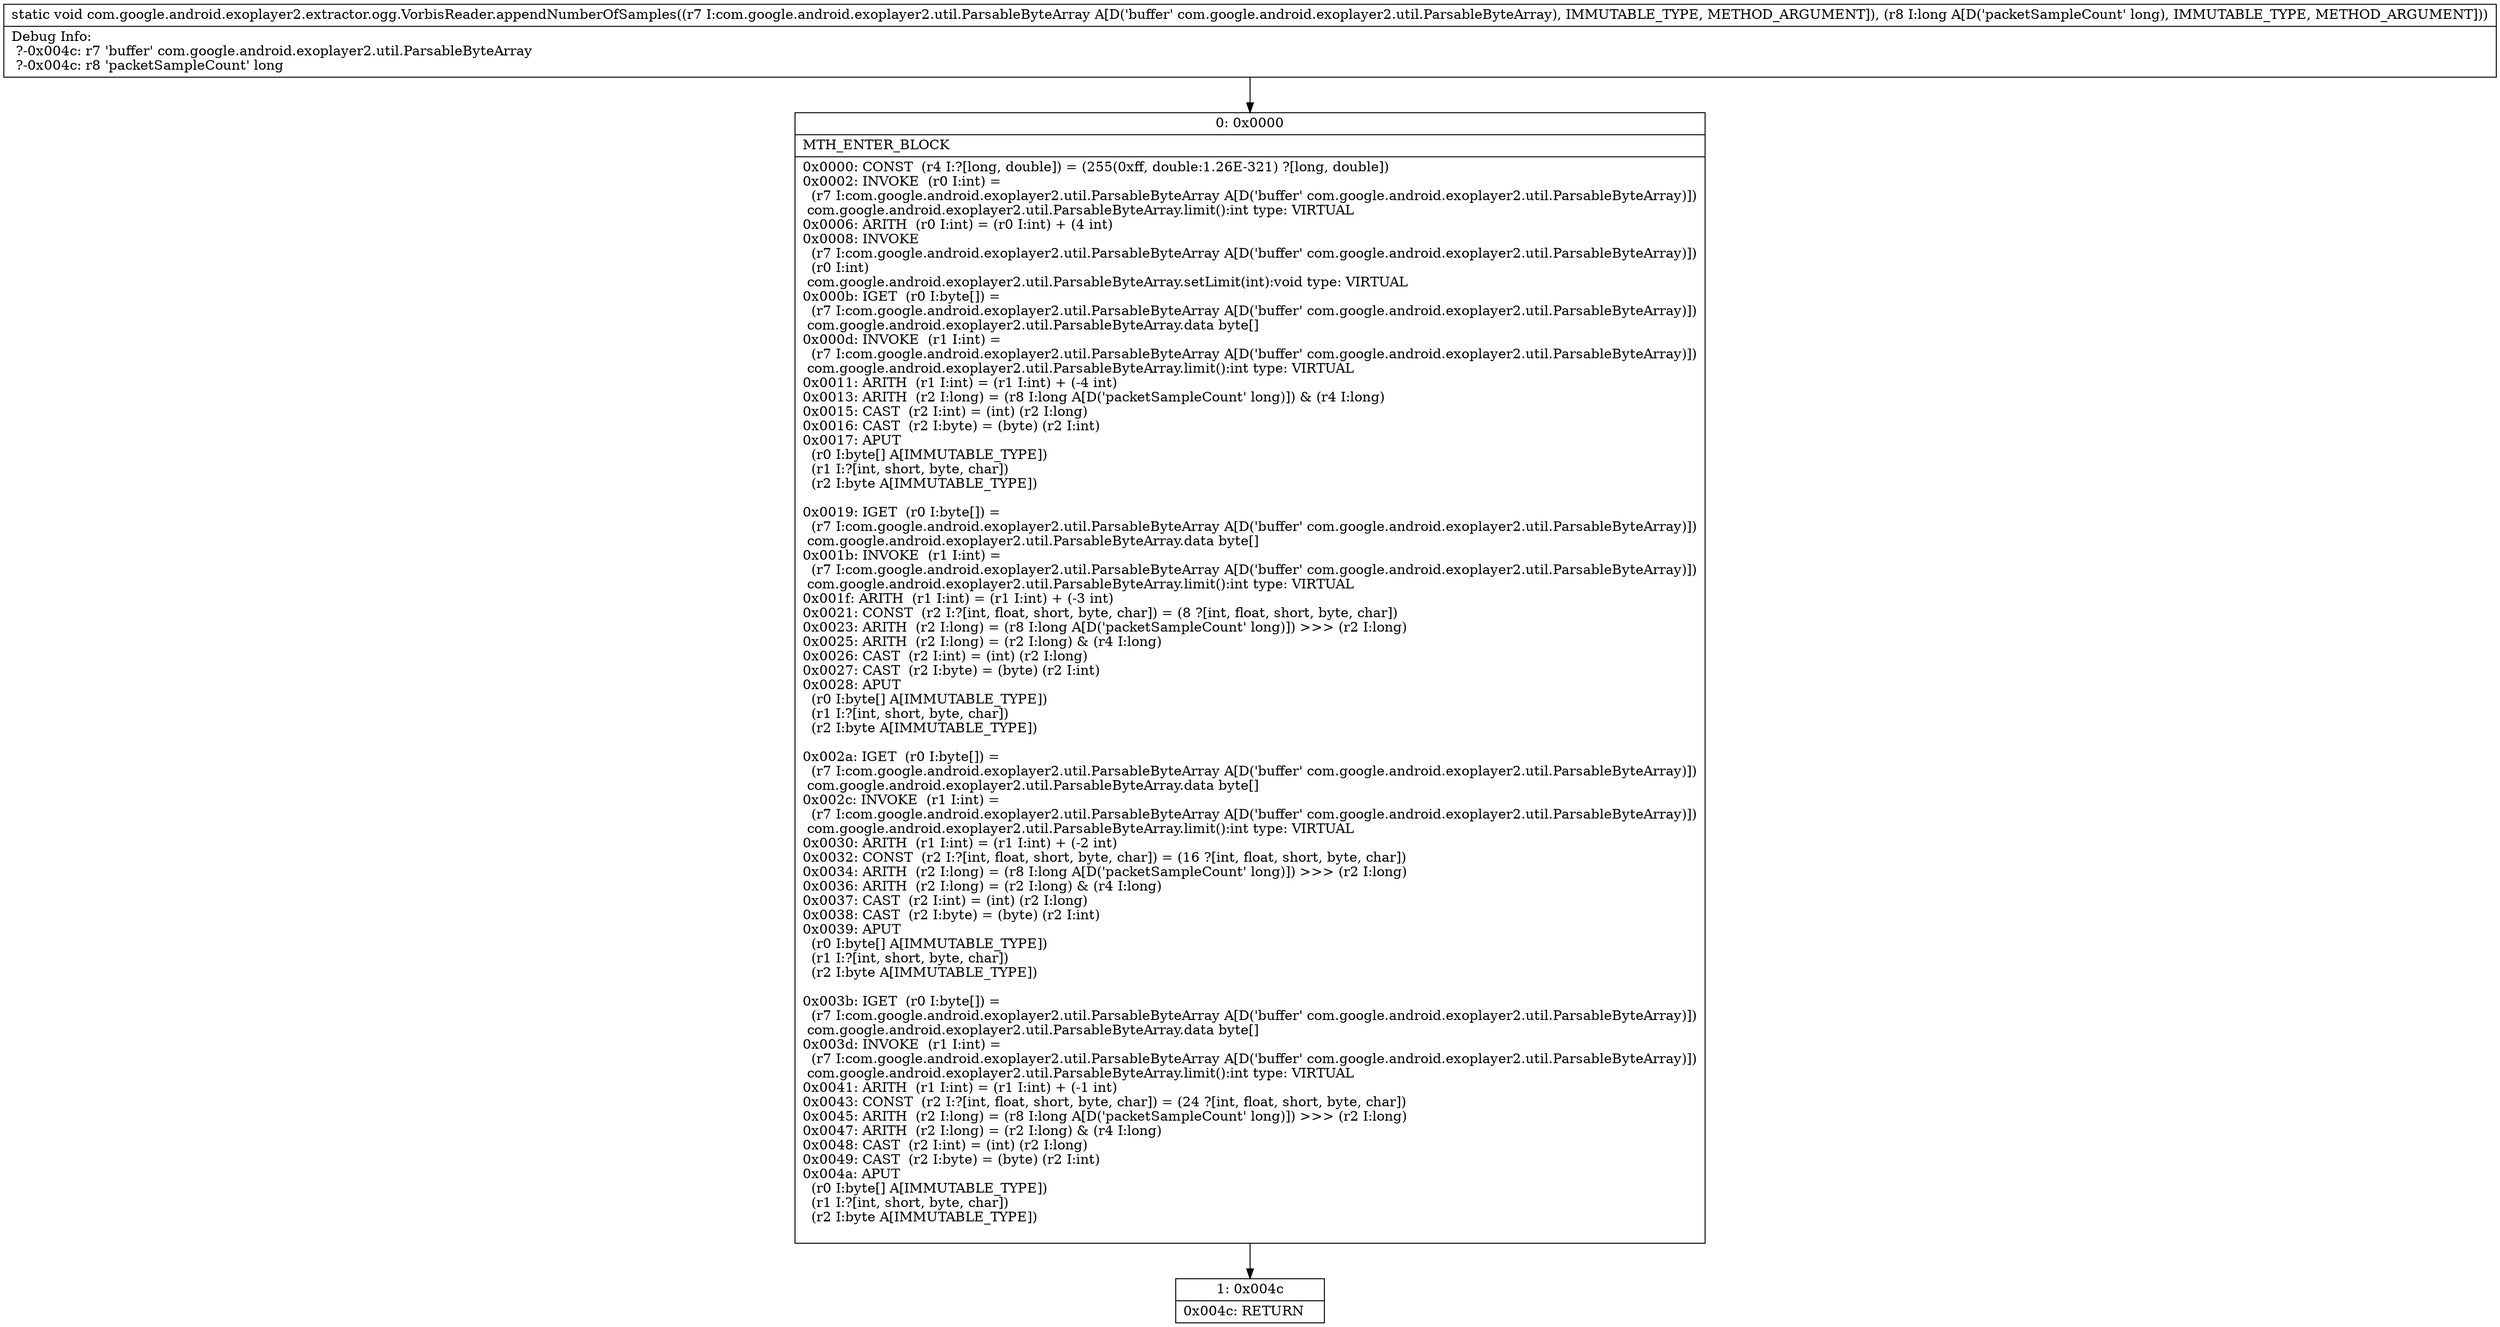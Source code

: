 digraph "CFG forcom.google.android.exoplayer2.extractor.ogg.VorbisReader.appendNumberOfSamples(Lcom\/google\/android\/exoplayer2\/util\/ParsableByteArray;J)V" {
Node_0 [shape=record,label="{0\:\ 0x0000|MTH_ENTER_BLOCK\l|0x0000: CONST  (r4 I:?[long, double]) = (255(0xff, double:1.26E\-321) ?[long, double]) \l0x0002: INVOKE  (r0 I:int) = \l  (r7 I:com.google.android.exoplayer2.util.ParsableByteArray A[D('buffer' com.google.android.exoplayer2.util.ParsableByteArray)])\l com.google.android.exoplayer2.util.ParsableByteArray.limit():int type: VIRTUAL \l0x0006: ARITH  (r0 I:int) = (r0 I:int) + (4 int) \l0x0008: INVOKE  \l  (r7 I:com.google.android.exoplayer2.util.ParsableByteArray A[D('buffer' com.google.android.exoplayer2.util.ParsableByteArray)])\l  (r0 I:int)\l com.google.android.exoplayer2.util.ParsableByteArray.setLimit(int):void type: VIRTUAL \l0x000b: IGET  (r0 I:byte[]) = \l  (r7 I:com.google.android.exoplayer2.util.ParsableByteArray A[D('buffer' com.google.android.exoplayer2.util.ParsableByteArray)])\l com.google.android.exoplayer2.util.ParsableByteArray.data byte[] \l0x000d: INVOKE  (r1 I:int) = \l  (r7 I:com.google.android.exoplayer2.util.ParsableByteArray A[D('buffer' com.google.android.exoplayer2.util.ParsableByteArray)])\l com.google.android.exoplayer2.util.ParsableByteArray.limit():int type: VIRTUAL \l0x0011: ARITH  (r1 I:int) = (r1 I:int) + (\-4 int) \l0x0013: ARITH  (r2 I:long) = (r8 I:long A[D('packetSampleCount' long)]) & (r4 I:long) \l0x0015: CAST  (r2 I:int) = (int) (r2 I:long) \l0x0016: CAST  (r2 I:byte) = (byte) (r2 I:int) \l0x0017: APUT  \l  (r0 I:byte[] A[IMMUTABLE_TYPE])\l  (r1 I:?[int, short, byte, char])\l  (r2 I:byte A[IMMUTABLE_TYPE])\l \l0x0019: IGET  (r0 I:byte[]) = \l  (r7 I:com.google.android.exoplayer2.util.ParsableByteArray A[D('buffer' com.google.android.exoplayer2.util.ParsableByteArray)])\l com.google.android.exoplayer2.util.ParsableByteArray.data byte[] \l0x001b: INVOKE  (r1 I:int) = \l  (r7 I:com.google.android.exoplayer2.util.ParsableByteArray A[D('buffer' com.google.android.exoplayer2.util.ParsableByteArray)])\l com.google.android.exoplayer2.util.ParsableByteArray.limit():int type: VIRTUAL \l0x001f: ARITH  (r1 I:int) = (r1 I:int) + (\-3 int) \l0x0021: CONST  (r2 I:?[int, float, short, byte, char]) = (8 ?[int, float, short, byte, char]) \l0x0023: ARITH  (r2 I:long) = (r8 I:long A[D('packetSampleCount' long)]) \>\>\> (r2 I:long) \l0x0025: ARITH  (r2 I:long) = (r2 I:long) & (r4 I:long) \l0x0026: CAST  (r2 I:int) = (int) (r2 I:long) \l0x0027: CAST  (r2 I:byte) = (byte) (r2 I:int) \l0x0028: APUT  \l  (r0 I:byte[] A[IMMUTABLE_TYPE])\l  (r1 I:?[int, short, byte, char])\l  (r2 I:byte A[IMMUTABLE_TYPE])\l \l0x002a: IGET  (r0 I:byte[]) = \l  (r7 I:com.google.android.exoplayer2.util.ParsableByteArray A[D('buffer' com.google.android.exoplayer2.util.ParsableByteArray)])\l com.google.android.exoplayer2.util.ParsableByteArray.data byte[] \l0x002c: INVOKE  (r1 I:int) = \l  (r7 I:com.google.android.exoplayer2.util.ParsableByteArray A[D('buffer' com.google.android.exoplayer2.util.ParsableByteArray)])\l com.google.android.exoplayer2.util.ParsableByteArray.limit():int type: VIRTUAL \l0x0030: ARITH  (r1 I:int) = (r1 I:int) + (\-2 int) \l0x0032: CONST  (r2 I:?[int, float, short, byte, char]) = (16 ?[int, float, short, byte, char]) \l0x0034: ARITH  (r2 I:long) = (r8 I:long A[D('packetSampleCount' long)]) \>\>\> (r2 I:long) \l0x0036: ARITH  (r2 I:long) = (r2 I:long) & (r4 I:long) \l0x0037: CAST  (r2 I:int) = (int) (r2 I:long) \l0x0038: CAST  (r2 I:byte) = (byte) (r2 I:int) \l0x0039: APUT  \l  (r0 I:byte[] A[IMMUTABLE_TYPE])\l  (r1 I:?[int, short, byte, char])\l  (r2 I:byte A[IMMUTABLE_TYPE])\l \l0x003b: IGET  (r0 I:byte[]) = \l  (r7 I:com.google.android.exoplayer2.util.ParsableByteArray A[D('buffer' com.google.android.exoplayer2.util.ParsableByteArray)])\l com.google.android.exoplayer2.util.ParsableByteArray.data byte[] \l0x003d: INVOKE  (r1 I:int) = \l  (r7 I:com.google.android.exoplayer2.util.ParsableByteArray A[D('buffer' com.google.android.exoplayer2.util.ParsableByteArray)])\l com.google.android.exoplayer2.util.ParsableByteArray.limit():int type: VIRTUAL \l0x0041: ARITH  (r1 I:int) = (r1 I:int) + (\-1 int) \l0x0043: CONST  (r2 I:?[int, float, short, byte, char]) = (24 ?[int, float, short, byte, char]) \l0x0045: ARITH  (r2 I:long) = (r8 I:long A[D('packetSampleCount' long)]) \>\>\> (r2 I:long) \l0x0047: ARITH  (r2 I:long) = (r2 I:long) & (r4 I:long) \l0x0048: CAST  (r2 I:int) = (int) (r2 I:long) \l0x0049: CAST  (r2 I:byte) = (byte) (r2 I:int) \l0x004a: APUT  \l  (r0 I:byte[] A[IMMUTABLE_TYPE])\l  (r1 I:?[int, short, byte, char])\l  (r2 I:byte A[IMMUTABLE_TYPE])\l \l}"];
Node_1 [shape=record,label="{1\:\ 0x004c|0x004c: RETURN   \l}"];
MethodNode[shape=record,label="{static void com.google.android.exoplayer2.extractor.ogg.VorbisReader.appendNumberOfSamples((r7 I:com.google.android.exoplayer2.util.ParsableByteArray A[D('buffer' com.google.android.exoplayer2.util.ParsableByteArray), IMMUTABLE_TYPE, METHOD_ARGUMENT]), (r8 I:long A[D('packetSampleCount' long), IMMUTABLE_TYPE, METHOD_ARGUMENT]))  | Debug Info:\l  ?\-0x004c: r7 'buffer' com.google.android.exoplayer2.util.ParsableByteArray\l  ?\-0x004c: r8 'packetSampleCount' long\l}"];
MethodNode -> Node_0;
Node_0 -> Node_1;
}

